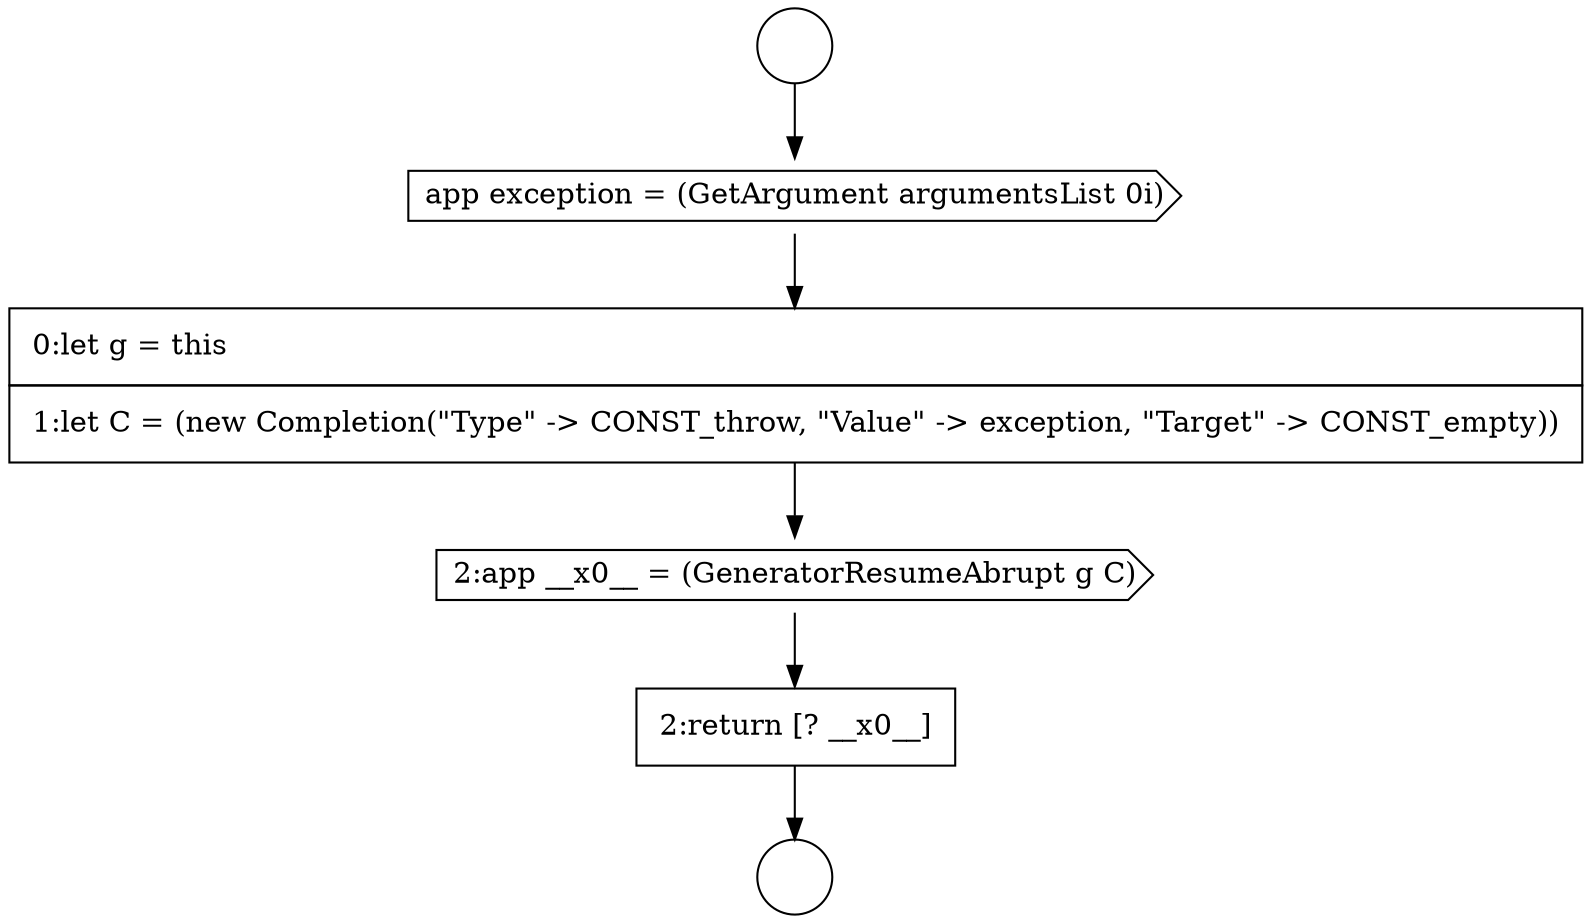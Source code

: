 digraph {
  node15413 [shape=cds, label=<<font color="black">app exception = (GetArgument argumentsList 0i)</font>> color="black" fillcolor="white" style=filled]
  node15414 [shape=none, margin=0, label=<<font color="black">
    <table border="0" cellborder="1" cellspacing="0" cellpadding="10">
      <tr><td align="left">0:let g = this</td></tr>
      <tr><td align="left">1:let C = (new Completion(&quot;Type&quot; -&gt; CONST_throw, &quot;Value&quot; -&gt; exception, &quot;Target&quot; -&gt; CONST_empty))</td></tr>
    </table>
  </font>> color="black" fillcolor="white" style=filled]
  node15415 [shape=cds, label=<<font color="black">2:app __x0__ = (GeneratorResumeAbrupt g C)</font>> color="black" fillcolor="white" style=filled]
  node15411 [shape=circle label=" " color="black" fillcolor="white" style=filled]
  node15416 [shape=none, margin=0, label=<<font color="black">
    <table border="0" cellborder="1" cellspacing="0" cellpadding="10">
      <tr><td align="left">2:return [? __x0__]</td></tr>
    </table>
  </font>> color="black" fillcolor="white" style=filled]
  node15412 [shape=circle label=" " color="black" fillcolor="white" style=filled]
  node15416 -> node15412 [ color="black"]
  node15414 -> node15415 [ color="black"]
  node15413 -> node15414 [ color="black"]
  node15411 -> node15413 [ color="black"]
  node15415 -> node15416 [ color="black"]
}

